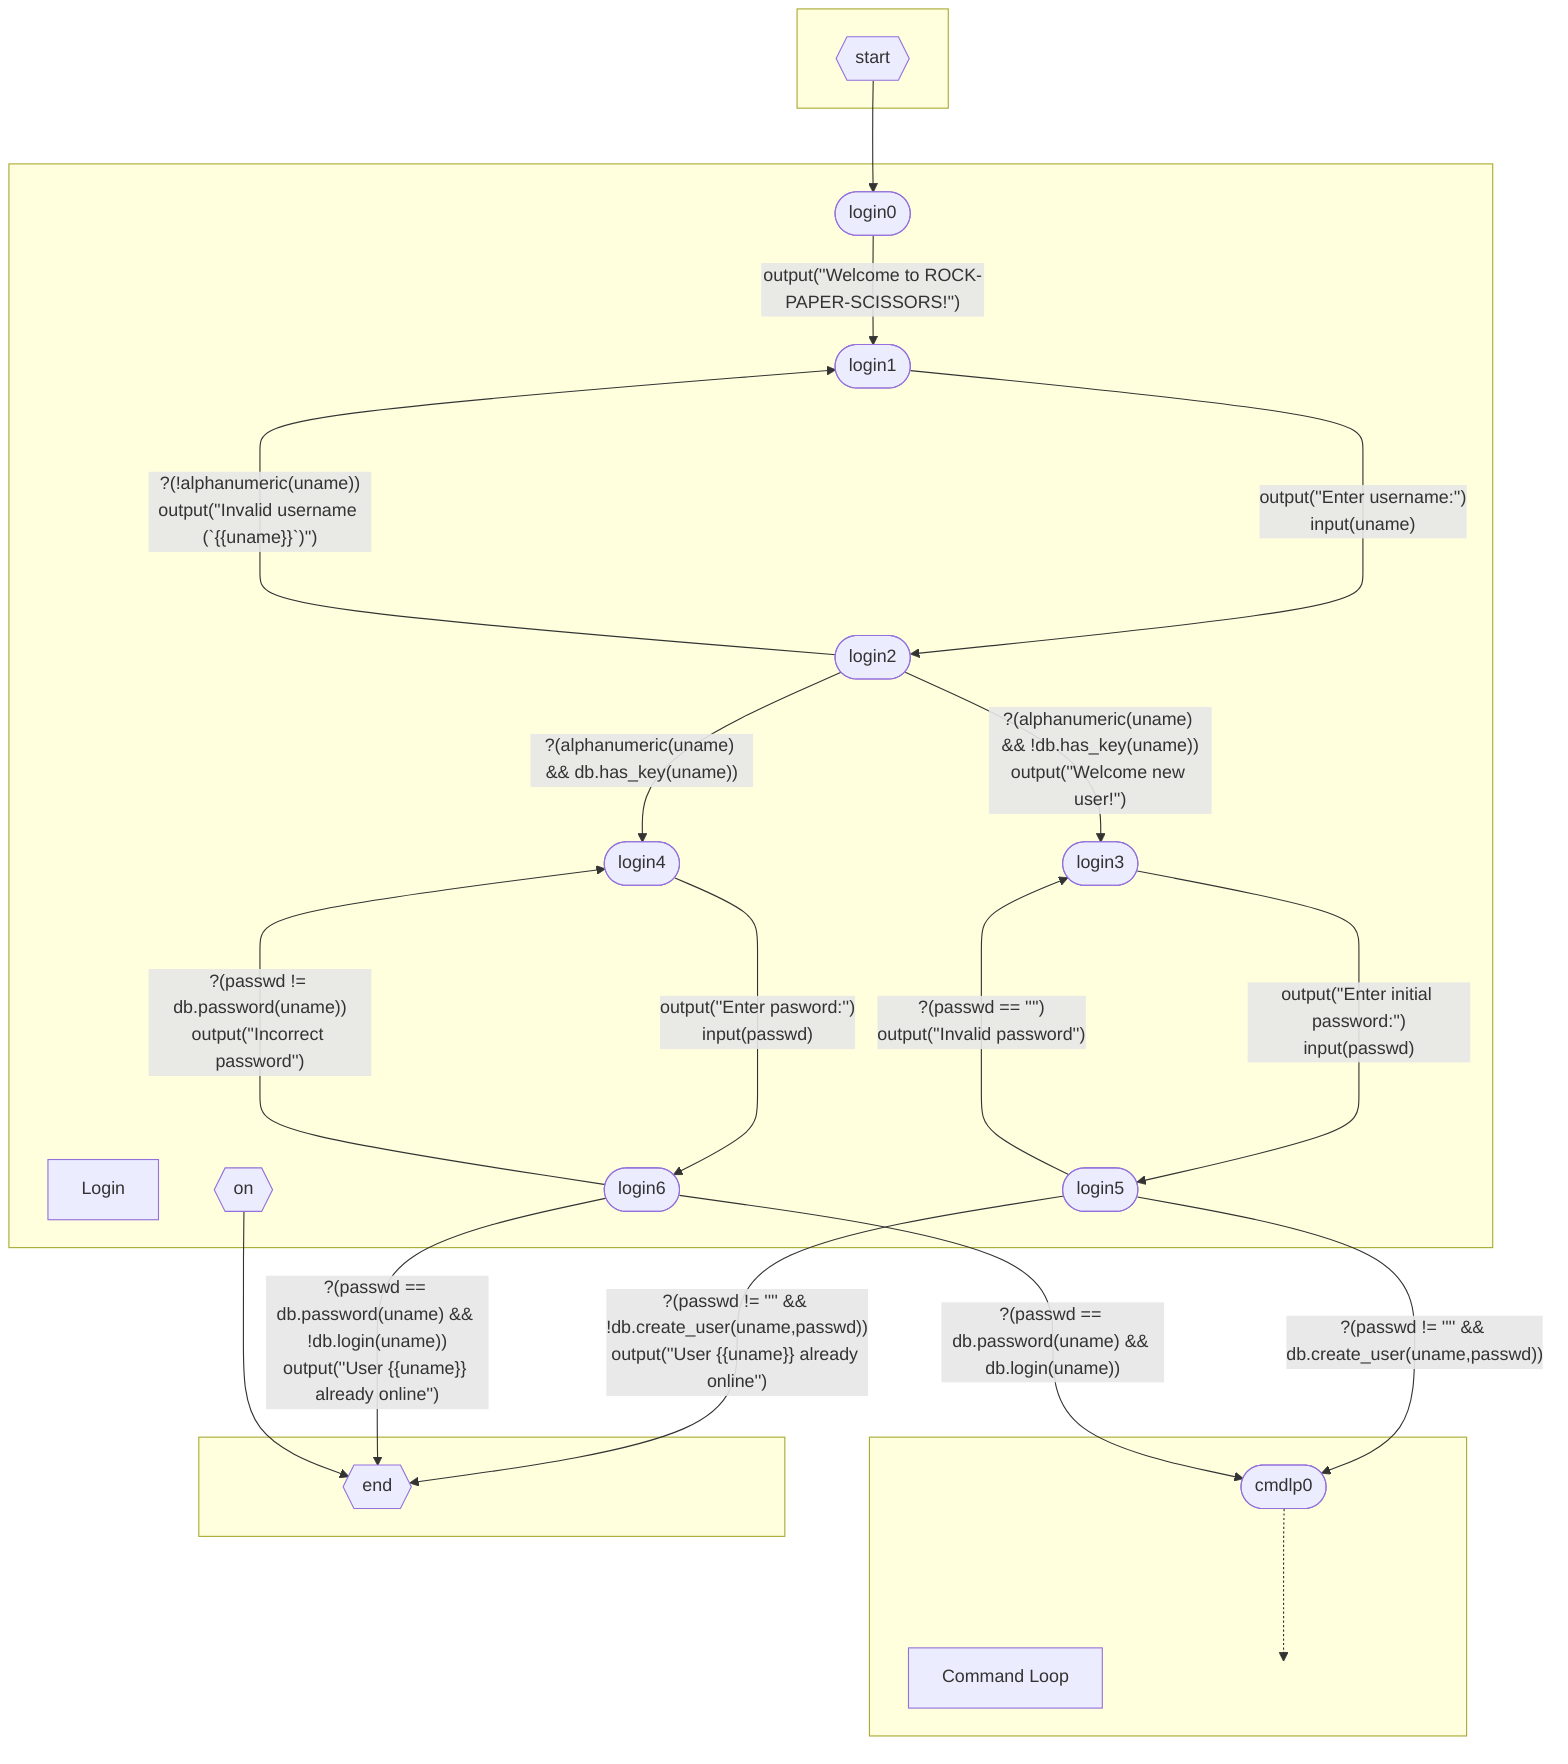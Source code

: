 graph TD
    subgraph STARTSG [ ]
      START{{start}}
    end
    subgraph Login [ ]
      login_title["Login"]
      login_disconnect{{on <disconnect>}}
      login0([login0])
      login1([login1])
      login2([login2])
      login3([login3])
      login4([login4])
      login5([login5])
      login6([login6])
    end
    subgraph CommandLoop [ ]
      cmdlp_title["Command Loop"]
      cmdlp0([cmdlp0])
      cmdlp0 -..-> cmdlpb[" "]
    end
    subgraph ENDSG [ ]
      END{{end}}
    end

    START -->|"<connect>"| login0


    login0 -->|"output(''Welcome to ROCK-PAPER-SCISSORS!'')"| login1

    login1 ---->|"output(''Enter username:'')<br>input(uname)"| login2

    login2 -->|"?(!alphanumeric(uname))<br/>output(''Invalid username (`{{uname}}`)'')"| login1
    login2 -->|"?(alphanumeric(uname) && !db.has_key(uname))<br/>output(''Welcome new user!'')"| login3
    login2 -->|"?(alphanumeric(uname) && db.has_key(uname))"| login4

    login3 ---->|"output(''Enter initial password:'')<br>input(passwd)"| login5

    login5 -->|"?(passwd != '''' && db.create_user(uname,passwd))"| cmdlp0
    login5 -->|"?(passwd != '''' && !db.create_user(uname,passwd))<br>output(''User {{uname}} already online'')<br><terminate>"| END
    login5 -->|"?(passwd == '''')<br>output(''Invalid password'')"| login3

    login4 ---->|"output(''Enter pasword:'')<br>input(passwd)"| login6

    login6 -->|"?(passwd == db.password(uname) && db.login(uname))"| cmdlp0
    login6 -->|"?(passwd == db.password(uname) && !db.login(uname))<br>output(''User {{uname}} already online'')<br><terminate>"| END
    login6 -->|"?(passwd != db.password(uname))<br>output(''Incorrect password'')"| login4

    login_disconnect --> END


    classDef invisible visibility:hidden;
    class cmdlpb invisible